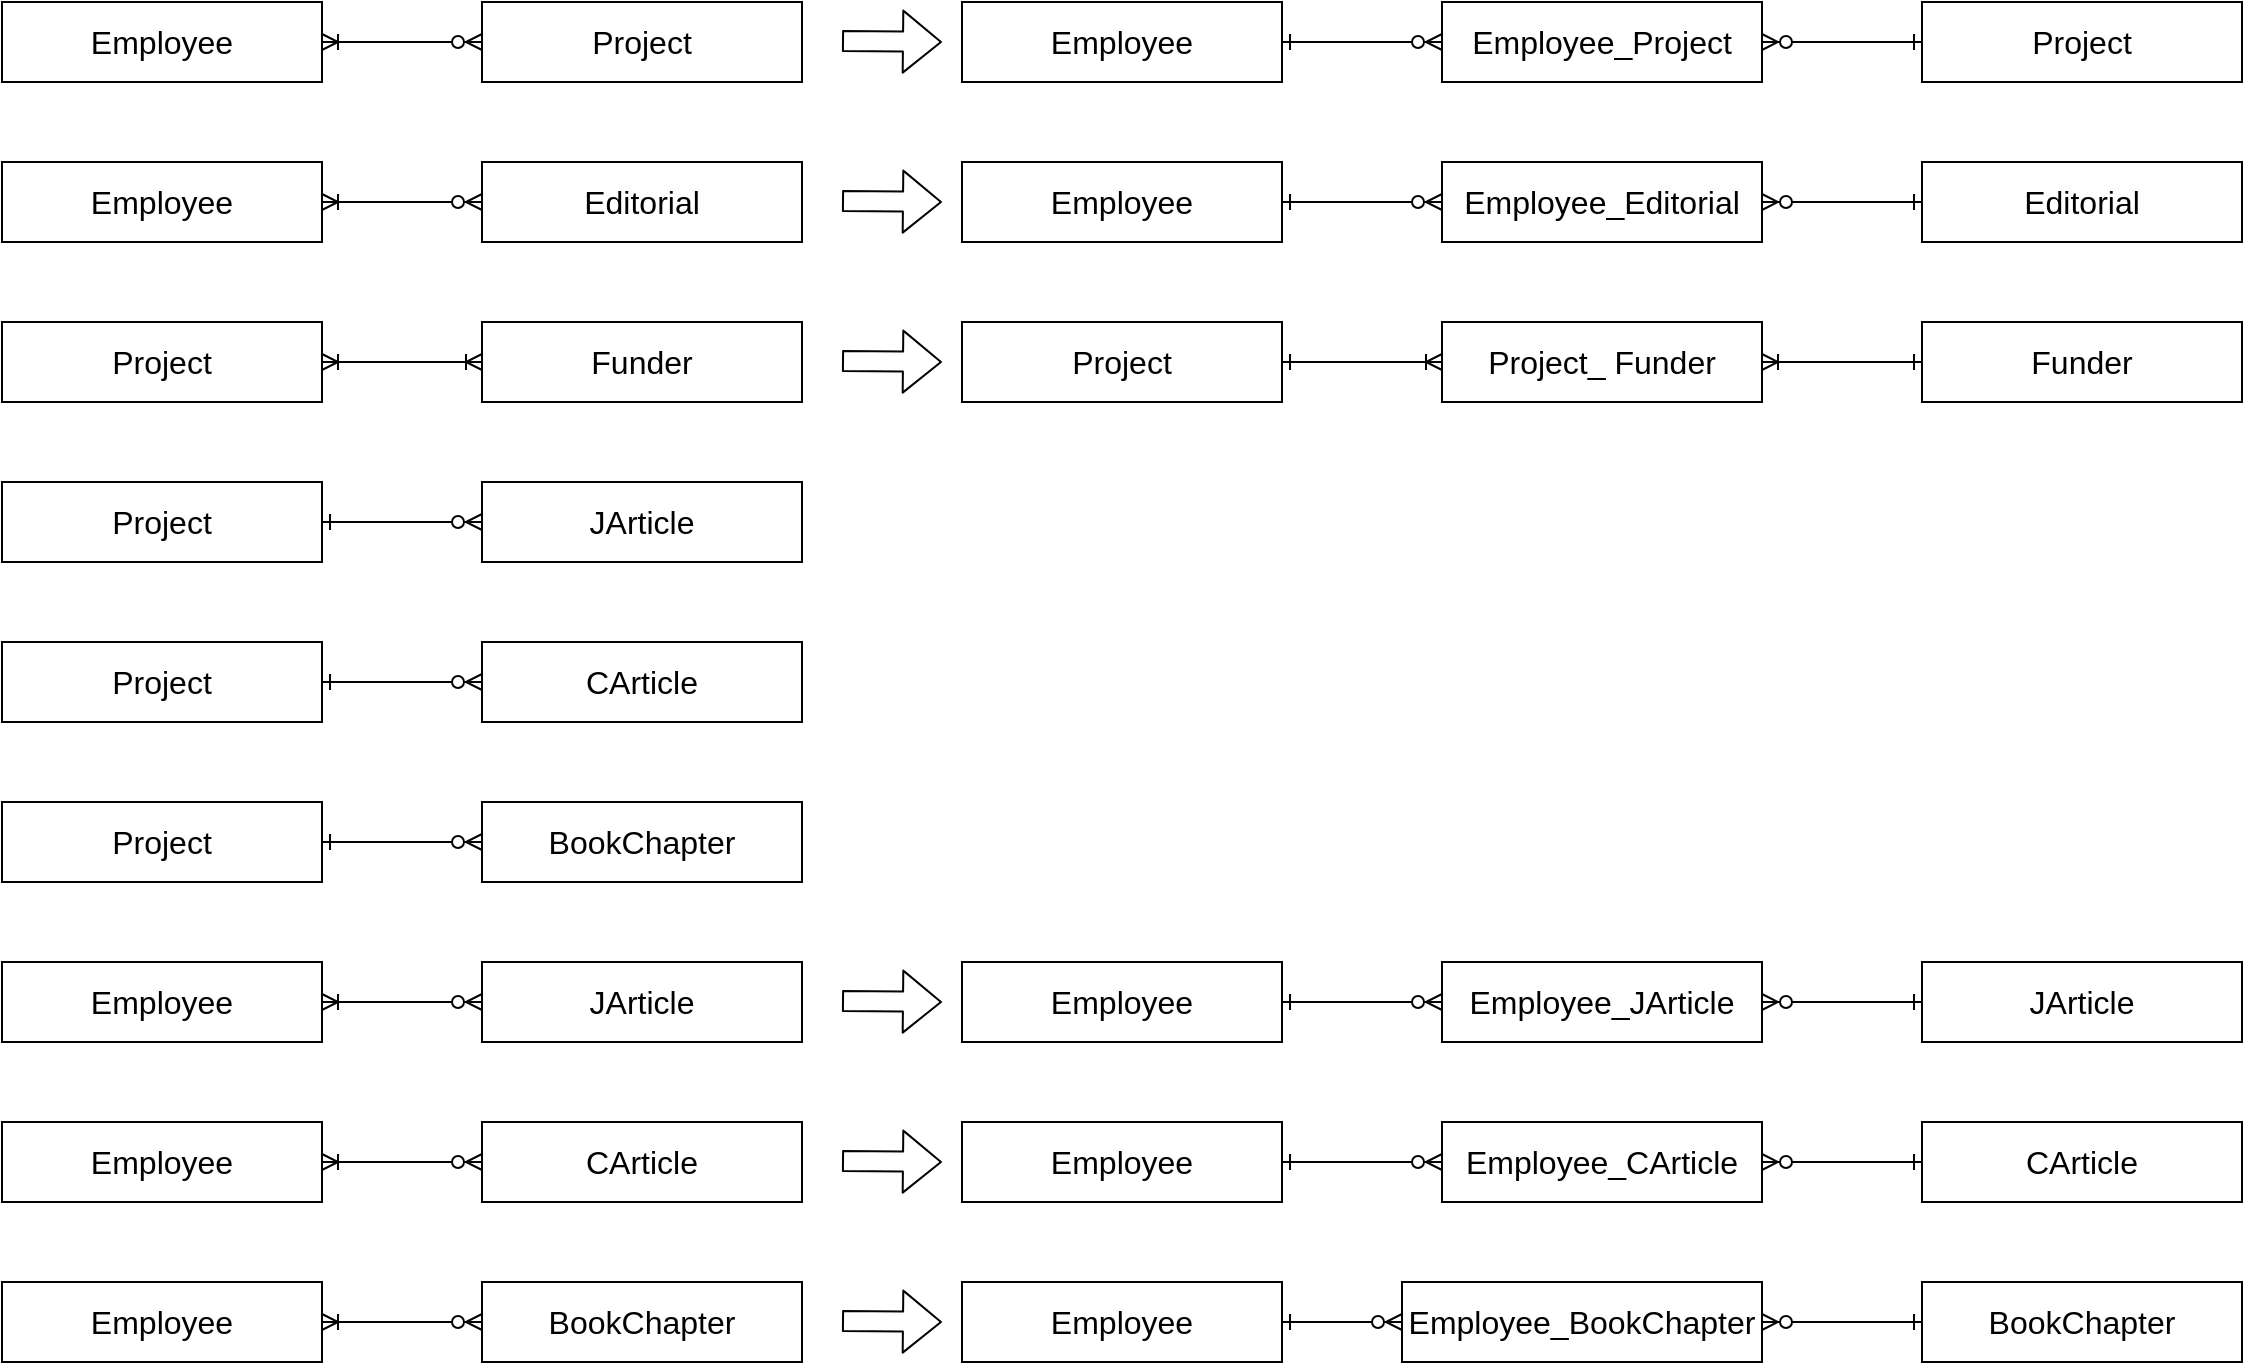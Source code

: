 <mxfile version="13.7.9" type="device"><diagram id="kJHk-bpJ2JpgUcYsiR1R" name="Page-1"><mxGraphModel dx="756" dy="791" grid="1" gridSize="10" guides="1" tooltips="1" connect="1" arrows="1" fold="1" page="1" pageScale="1" pageWidth="1169" pageHeight="827" math="0" shadow="0"><root><mxCell id="0"/><mxCell id="1" parent="0"/><mxCell id="SOqEtjK4ZoDlel_HnHGS-4" value="" style="edgeStyle=orthogonalEdgeStyle;rounded=0;orthogonalLoop=1;jettySize=auto;html=1;startArrow=ERoneToMany;startFill=0;endArrow=ERzeroToMany;endFill=1;strokeWidth=1;" edge="1" parent="1" source="SOqEtjK4ZoDlel_HnHGS-2" target="SOqEtjK4ZoDlel_HnHGS-3"><mxGeometry relative="1" as="geometry"/></mxCell><mxCell id="SOqEtjK4ZoDlel_HnHGS-2" value="&lt;font style=&quot;font-size: 16px&quot;&gt;Employee&lt;/font&gt;" style="rounded=0;whiteSpace=wrap;html=1;" vertex="1" parent="1"><mxGeometry x="40" y="40" width="160" height="40" as="geometry"/></mxCell><mxCell id="SOqEtjK4ZoDlel_HnHGS-3" value="&lt;font style=&quot;font-size: 16px&quot;&gt;Project&lt;/font&gt;" style="rounded=0;whiteSpace=wrap;html=1;" vertex="1" parent="1"><mxGeometry x="280" y="40" width="160" height="40" as="geometry"/></mxCell><mxCell id="SOqEtjK4ZoDlel_HnHGS-12" style="edgeStyle=orthogonalEdgeStyle;rounded=0;orthogonalLoop=1;jettySize=auto;html=1;exitX=1;exitY=0.5;exitDx=0;exitDy=0;startArrow=ERone;startFill=0;endArrow=ERzeroToMany;endFill=1;strokeWidth=1;" edge="1" parent="1" source="SOqEtjK4ZoDlel_HnHGS-5" target="SOqEtjK4ZoDlel_HnHGS-6"><mxGeometry relative="1" as="geometry"/></mxCell><mxCell id="SOqEtjK4ZoDlel_HnHGS-5" value="&lt;font style=&quot;font-size: 16px&quot;&gt;Employee&lt;/font&gt;" style="rounded=0;whiteSpace=wrap;html=1;" vertex="1" parent="1"><mxGeometry x="520" y="40" width="160" height="40" as="geometry"/></mxCell><mxCell id="SOqEtjK4ZoDlel_HnHGS-6" value="&lt;font style=&quot;font-size: 16px&quot;&gt;Employee_Project&lt;/font&gt;" style="rounded=0;whiteSpace=wrap;html=1;" vertex="1" parent="1"><mxGeometry x="760" y="40" width="160" height="40" as="geometry"/></mxCell><mxCell id="SOqEtjK4ZoDlel_HnHGS-14" style="edgeStyle=orthogonalEdgeStyle;rounded=0;orthogonalLoop=1;jettySize=auto;html=1;entryX=1;entryY=0.5;entryDx=0;entryDy=0;startArrow=ERone;startFill=0;endArrow=ERzeroToMany;endFill=1;strokeWidth=1;" edge="1" parent="1" source="SOqEtjK4ZoDlel_HnHGS-10" target="SOqEtjK4ZoDlel_HnHGS-6"><mxGeometry relative="1" as="geometry"/></mxCell><mxCell id="SOqEtjK4ZoDlel_HnHGS-10" value="&lt;font style=&quot;font-size: 16px&quot;&gt;Project&lt;/font&gt;" style="rounded=0;whiteSpace=wrap;html=1;" vertex="1" parent="1"><mxGeometry x="1000" y="40" width="160" height="40" as="geometry"/></mxCell><mxCell id="SOqEtjK4ZoDlel_HnHGS-15" value="" style="edgeStyle=orthogonalEdgeStyle;rounded=0;orthogonalLoop=1;jettySize=auto;html=1;startArrow=ERoneToMany;startFill=0;endArrow=ERzeroToMany;endFill=1;strokeWidth=1;" edge="1" parent="1" source="SOqEtjK4ZoDlel_HnHGS-16" target="SOqEtjK4ZoDlel_HnHGS-17"><mxGeometry relative="1" as="geometry"/></mxCell><mxCell id="SOqEtjK4ZoDlel_HnHGS-16" value="&lt;font style=&quot;font-size: 16px&quot;&gt;Employee&lt;/font&gt;" style="rounded=0;whiteSpace=wrap;html=1;" vertex="1" parent="1"><mxGeometry x="40" y="520" width="160" height="40" as="geometry"/></mxCell><mxCell id="SOqEtjK4ZoDlel_HnHGS-17" value="&lt;span style=&quot;font-size: 16px&quot;&gt;JArticle&lt;/span&gt;" style="rounded=0;whiteSpace=wrap;html=1;" vertex="1" parent="1"><mxGeometry x="280" y="520" width="160" height="40" as="geometry"/></mxCell><mxCell id="SOqEtjK4ZoDlel_HnHGS-18" style="edgeStyle=orthogonalEdgeStyle;rounded=0;orthogonalLoop=1;jettySize=auto;html=1;exitX=1;exitY=0.5;exitDx=0;exitDy=0;startArrow=ERone;startFill=0;endArrow=ERzeroToMany;endFill=1;strokeWidth=1;" edge="1" parent="1" source="SOqEtjK4ZoDlel_HnHGS-19" target="SOqEtjK4ZoDlel_HnHGS-20"><mxGeometry relative="1" as="geometry"/></mxCell><mxCell id="SOqEtjK4ZoDlel_HnHGS-19" value="&lt;span style=&quot;font-size: 16px&quot;&gt;Employee&lt;/span&gt;" style="rounded=0;whiteSpace=wrap;html=1;" vertex="1" parent="1"><mxGeometry x="520" y="520" width="160" height="40" as="geometry"/></mxCell><mxCell id="SOqEtjK4ZoDlel_HnHGS-20" value="&lt;font style=&quot;font-size: 16px&quot;&gt;Employee_JArticle&lt;/font&gt;" style="rounded=0;whiteSpace=wrap;html=1;" vertex="1" parent="1"><mxGeometry x="760" y="520" width="160" height="40" as="geometry"/></mxCell><mxCell id="SOqEtjK4ZoDlel_HnHGS-21" style="edgeStyle=orthogonalEdgeStyle;rounded=0;orthogonalLoop=1;jettySize=auto;html=1;entryX=1;entryY=0.5;entryDx=0;entryDy=0;startArrow=ERone;startFill=0;endArrow=ERzeroToMany;endFill=1;strokeWidth=1;" edge="1" parent="1" source="SOqEtjK4ZoDlel_HnHGS-22" target="SOqEtjK4ZoDlel_HnHGS-20"><mxGeometry relative="1" as="geometry"/></mxCell><mxCell id="SOqEtjK4ZoDlel_HnHGS-22" value="&lt;font style=&quot;font-size: 16px&quot;&gt;JArticle&lt;/font&gt;" style="rounded=0;whiteSpace=wrap;html=1;" vertex="1" parent="1"><mxGeometry x="1000" y="520" width="160" height="40" as="geometry"/></mxCell><mxCell id="SOqEtjK4ZoDlel_HnHGS-23" value="" style="edgeStyle=orthogonalEdgeStyle;rounded=0;orthogonalLoop=1;jettySize=auto;html=1;startArrow=ERoneToMany;startFill=0;endArrow=ERzeroToMany;endFill=1;strokeWidth=1;" edge="1" parent="1" source="SOqEtjK4ZoDlel_HnHGS-24" target="SOqEtjK4ZoDlel_HnHGS-25"><mxGeometry relative="1" as="geometry"/></mxCell><mxCell id="SOqEtjK4ZoDlel_HnHGS-24" value="&lt;span style=&quot;font-size: 16px&quot;&gt;Employee&lt;/span&gt;" style="rounded=0;whiteSpace=wrap;html=1;" vertex="1" parent="1"><mxGeometry x="40" y="600" width="160" height="40" as="geometry"/></mxCell><mxCell id="SOqEtjK4ZoDlel_HnHGS-25" value="&lt;span style=&quot;font-size: 16px&quot;&gt;CArticle&lt;/span&gt;" style="rounded=0;whiteSpace=wrap;html=1;" vertex="1" parent="1"><mxGeometry x="280" y="600" width="160" height="40" as="geometry"/></mxCell><mxCell id="SOqEtjK4ZoDlel_HnHGS-26" style="edgeStyle=orthogonalEdgeStyle;rounded=0;orthogonalLoop=1;jettySize=auto;html=1;exitX=1;exitY=0.5;exitDx=0;exitDy=0;startArrow=ERone;startFill=0;endArrow=ERzeroToMany;endFill=1;strokeWidth=1;" edge="1" parent="1" source="SOqEtjK4ZoDlel_HnHGS-27" target="SOqEtjK4ZoDlel_HnHGS-28"><mxGeometry relative="1" as="geometry"/></mxCell><mxCell id="SOqEtjK4ZoDlel_HnHGS-27" value="&lt;span style=&quot;font-size: 16px&quot;&gt;Employee&lt;/span&gt;" style="rounded=0;whiteSpace=wrap;html=1;" vertex="1" parent="1"><mxGeometry x="520" y="600" width="160" height="40" as="geometry"/></mxCell><mxCell id="SOqEtjK4ZoDlel_HnHGS-28" value="&lt;font style=&quot;font-size: 16px&quot;&gt;Employee_&lt;/font&gt;&lt;span style=&quot;font-size: 16px&quot;&gt;CArticle&lt;/span&gt;" style="rounded=0;whiteSpace=wrap;html=1;" vertex="1" parent="1"><mxGeometry x="760" y="600" width="160" height="40" as="geometry"/></mxCell><mxCell id="SOqEtjK4ZoDlel_HnHGS-29" style="edgeStyle=orthogonalEdgeStyle;rounded=0;orthogonalLoop=1;jettySize=auto;html=1;entryX=1;entryY=0.5;entryDx=0;entryDy=0;startArrow=ERone;startFill=0;endArrow=ERzeroToMany;endFill=1;strokeWidth=1;" edge="1" parent="1" source="SOqEtjK4ZoDlel_HnHGS-30" target="SOqEtjK4ZoDlel_HnHGS-28"><mxGeometry relative="1" as="geometry"/></mxCell><mxCell id="SOqEtjK4ZoDlel_HnHGS-30" value="&lt;span style=&quot;font-size: 16px&quot;&gt;CArticle&lt;/span&gt;" style="rounded=0;whiteSpace=wrap;html=1;" vertex="1" parent="1"><mxGeometry x="1000" y="600" width="160" height="40" as="geometry"/></mxCell><mxCell id="SOqEtjK4ZoDlel_HnHGS-31" value="" style="edgeStyle=orthogonalEdgeStyle;rounded=0;orthogonalLoop=1;jettySize=auto;html=1;startArrow=ERoneToMany;startFill=0;endArrow=ERzeroToMany;endFill=1;strokeWidth=1;" edge="1" parent="1" source="SOqEtjK4ZoDlel_HnHGS-32" target="SOqEtjK4ZoDlel_HnHGS-33"><mxGeometry relative="1" as="geometry"/></mxCell><mxCell id="SOqEtjK4ZoDlel_HnHGS-32" value="&lt;span style=&quot;font-size: 16px&quot;&gt;Employee&lt;/span&gt;" style="rounded=0;whiteSpace=wrap;html=1;" vertex="1" parent="1"><mxGeometry x="40" y="680" width="160" height="40" as="geometry"/></mxCell><mxCell id="SOqEtjK4ZoDlel_HnHGS-33" value="&lt;span style=&quot;font-size: 16px&quot;&gt;BookChapter&lt;/span&gt;" style="rounded=0;whiteSpace=wrap;html=1;" vertex="1" parent="1"><mxGeometry x="280" y="680" width="160" height="40" as="geometry"/></mxCell><mxCell id="SOqEtjK4ZoDlel_HnHGS-34" style="edgeStyle=orthogonalEdgeStyle;rounded=0;orthogonalLoop=1;jettySize=auto;html=1;exitX=1;exitY=0.5;exitDx=0;exitDy=0;startArrow=ERone;startFill=0;endArrow=ERzeroToMany;endFill=1;strokeWidth=1;" edge="1" parent="1" source="SOqEtjK4ZoDlel_HnHGS-35" target="SOqEtjK4ZoDlel_HnHGS-36"><mxGeometry relative="1" as="geometry"/></mxCell><mxCell id="SOqEtjK4ZoDlel_HnHGS-35" value="&lt;span style=&quot;font-size: 16px&quot;&gt;Employee&lt;/span&gt;" style="rounded=0;whiteSpace=wrap;html=1;" vertex="1" parent="1"><mxGeometry x="520" y="680" width="160" height="40" as="geometry"/></mxCell><mxCell id="SOqEtjK4ZoDlel_HnHGS-36" value="&lt;font style=&quot;font-size: 16px&quot;&gt;Employee_&lt;/font&gt;&lt;span style=&quot;font-size: 16px&quot;&gt;BookChapter&lt;/span&gt;" style="rounded=0;whiteSpace=wrap;html=1;" vertex="1" parent="1"><mxGeometry x="740" y="680" width="180" height="40" as="geometry"/></mxCell><mxCell id="SOqEtjK4ZoDlel_HnHGS-37" style="edgeStyle=orthogonalEdgeStyle;rounded=0;orthogonalLoop=1;jettySize=auto;html=1;entryX=1;entryY=0.5;entryDx=0;entryDy=0;startArrow=ERone;startFill=0;endArrow=ERzeroToMany;endFill=1;strokeWidth=1;" edge="1" parent="1" source="SOqEtjK4ZoDlel_HnHGS-38" target="SOqEtjK4ZoDlel_HnHGS-36"><mxGeometry relative="1" as="geometry"/></mxCell><mxCell id="SOqEtjK4ZoDlel_HnHGS-38" value="&lt;span style=&quot;font-size: 16px&quot;&gt;BookChapter&lt;/span&gt;" style="rounded=0;whiteSpace=wrap;html=1;" vertex="1" parent="1"><mxGeometry x="1000" y="680" width="160" height="40" as="geometry"/></mxCell><mxCell id="SOqEtjK4ZoDlel_HnHGS-39" value="" style="shape=flexArrow;endArrow=classic;html=1;strokeWidth=1;" edge="1" parent="1"><mxGeometry width="50" height="50" relative="1" as="geometry"><mxPoint x="460" y="59.5" as="sourcePoint"/><mxPoint x="510" y="60" as="targetPoint"/></mxGeometry></mxCell><mxCell id="SOqEtjK4ZoDlel_HnHGS-40" value="" style="shape=flexArrow;endArrow=classic;html=1;strokeWidth=1;" edge="1" parent="1"><mxGeometry width="50" height="50" relative="1" as="geometry"><mxPoint x="460" y="539.5" as="sourcePoint"/><mxPoint x="510" y="540" as="targetPoint"/></mxGeometry></mxCell><mxCell id="SOqEtjK4ZoDlel_HnHGS-41" value="" style="edgeStyle=orthogonalEdgeStyle;rounded=0;orthogonalLoop=1;jettySize=auto;html=1;startArrow=ERoneToMany;startFill=0;endArrow=ERoneToMany;endFill=0;strokeWidth=1;" edge="1" parent="1" source="SOqEtjK4ZoDlel_HnHGS-42" target="SOqEtjK4ZoDlel_HnHGS-43"><mxGeometry relative="1" as="geometry"/></mxCell><mxCell id="SOqEtjK4ZoDlel_HnHGS-42" value="&lt;font style=&quot;font-size: 16px&quot;&gt;Project&lt;/font&gt;" style="rounded=0;whiteSpace=wrap;html=1;" vertex="1" parent="1"><mxGeometry x="40" y="200" width="160" height="40" as="geometry"/></mxCell><mxCell id="SOqEtjK4ZoDlel_HnHGS-43" value="&lt;span style=&quot;font-size: 16px&quot;&gt;Funder&lt;/span&gt;" style="rounded=0;whiteSpace=wrap;html=1;" vertex="1" parent="1"><mxGeometry x="280" y="200" width="160" height="40" as="geometry"/></mxCell><mxCell id="SOqEtjK4ZoDlel_HnHGS-44" style="edgeStyle=orthogonalEdgeStyle;rounded=0;orthogonalLoop=1;jettySize=auto;html=1;exitX=1;exitY=0.5;exitDx=0;exitDy=0;startArrow=ERone;startFill=0;endArrow=ERoneToMany;endFill=0;strokeWidth=1;" edge="1" parent="1" source="SOqEtjK4ZoDlel_HnHGS-45" target="SOqEtjK4ZoDlel_HnHGS-46"><mxGeometry relative="1" as="geometry"/></mxCell><mxCell id="SOqEtjK4ZoDlel_HnHGS-45" value="&lt;font style=&quot;font-size: 16px&quot;&gt;Project&lt;/font&gt;" style="rounded=0;whiteSpace=wrap;html=1;" vertex="1" parent="1"><mxGeometry x="520" y="200" width="160" height="40" as="geometry"/></mxCell><mxCell id="SOqEtjK4ZoDlel_HnHGS-46" value="&lt;font style=&quot;font-size: 16px&quot;&gt;Project_&lt;/font&gt;&lt;span style=&quot;font-size: 16px&quot;&gt;&amp;nbsp;Funder&lt;/span&gt;" style="rounded=0;whiteSpace=wrap;html=1;" vertex="1" parent="1"><mxGeometry x="760" y="200" width="160" height="40" as="geometry"/></mxCell><mxCell id="SOqEtjK4ZoDlel_HnHGS-47" style="edgeStyle=orthogonalEdgeStyle;rounded=0;orthogonalLoop=1;jettySize=auto;html=1;entryX=1;entryY=0.5;entryDx=0;entryDy=0;startArrow=ERone;startFill=0;endArrow=ERoneToMany;endFill=0;strokeWidth=1;" edge="1" parent="1" source="SOqEtjK4ZoDlel_HnHGS-48" target="SOqEtjK4ZoDlel_HnHGS-46"><mxGeometry relative="1" as="geometry"/></mxCell><mxCell id="SOqEtjK4ZoDlel_HnHGS-48" value="&lt;span style=&quot;font-size: 16px&quot;&gt;Funder&lt;/span&gt;" style="rounded=0;whiteSpace=wrap;html=1;" vertex="1" parent="1"><mxGeometry x="1000" y="200" width="160" height="40" as="geometry"/></mxCell><mxCell id="SOqEtjK4ZoDlel_HnHGS-49" value="" style="shape=flexArrow;endArrow=classic;html=1;strokeWidth=1;" edge="1" parent="1"><mxGeometry width="50" height="50" relative="1" as="geometry"><mxPoint x="460" y="219.5" as="sourcePoint"/><mxPoint x="510" y="220" as="targetPoint"/></mxGeometry></mxCell><mxCell id="SOqEtjK4ZoDlel_HnHGS-50" value="" style="shape=flexArrow;endArrow=classic;html=1;strokeWidth=1;" edge="1" parent="1"><mxGeometry width="50" height="50" relative="1" as="geometry"><mxPoint x="460" y="619.5" as="sourcePoint"/><mxPoint x="510" y="620" as="targetPoint"/></mxGeometry></mxCell><mxCell id="SOqEtjK4ZoDlel_HnHGS-51" value="" style="shape=flexArrow;endArrow=classic;html=1;strokeWidth=1;" edge="1" parent="1"><mxGeometry width="50" height="50" relative="1" as="geometry"><mxPoint x="460" y="699.5" as="sourcePoint"/><mxPoint x="510" y="700" as="targetPoint"/></mxGeometry></mxCell><mxCell id="SOqEtjK4ZoDlel_HnHGS-52" value="" style="edgeStyle=orthogonalEdgeStyle;rounded=0;orthogonalLoop=1;jettySize=auto;html=1;startArrow=ERone;startFill=0;endArrow=ERzeroToMany;endFill=1;strokeWidth=1;" edge="1" parent="1" source="SOqEtjK4ZoDlel_HnHGS-53" target="SOqEtjK4ZoDlel_HnHGS-54"><mxGeometry relative="1" as="geometry"/></mxCell><mxCell id="SOqEtjK4ZoDlel_HnHGS-53" value="&lt;font style=&quot;font-size: 16px&quot;&gt;Project&lt;/font&gt;" style="rounded=0;whiteSpace=wrap;html=1;" vertex="1" parent="1"><mxGeometry x="40" y="280" width="160" height="40" as="geometry"/></mxCell><mxCell id="SOqEtjK4ZoDlel_HnHGS-54" value="&lt;span style=&quot;font-size: 16px&quot;&gt;JArticle&lt;/span&gt;" style="rounded=0;whiteSpace=wrap;html=1;" vertex="1" parent="1"><mxGeometry x="280" y="280" width="160" height="40" as="geometry"/></mxCell><mxCell id="SOqEtjK4ZoDlel_HnHGS-55" value="" style="edgeStyle=orthogonalEdgeStyle;rounded=0;orthogonalLoop=1;jettySize=auto;html=1;startArrow=ERone;startFill=0;endArrow=ERzeroToMany;endFill=1;strokeWidth=1;" edge="1" parent="1" source="SOqEtjK4ZoDlel_HnHGS-56" target="SOqEtjK4ZoDlel_HnHGS-57"><mxGeometry relative="1" as="geometry"/></mxCell><mxCell id="SOqEtjK4ZoDlel_HnHGS-56" value="&lt;font style=&quot;font-size: 16px&quot;&gt;Project&lt;/font&gt;" style="rounded=0;whiteSpace=wrap;html=1;" vertex="1" parent="1"><mxGeometry x="40" y="360" width="160" height="40" as="geometry"/></mxCell><mxCell id="SOqEtjK4ZoDlel_HnHGS-57" value="&lt;span style=&quot;font-size: 16px&quot;&gt;CArticle&lt;/span&gt;" style="rounded=0;whiteSpace=wrap;html=1;" vertex="1" parent="1"><mxGeometry x="280" y="360" width="160" height="40" as="geometry"/></mxCell><mxCell id="SOqEtjK4ZoDlel_HnHGS-58" value="" style="edgeStyle=orthogonalEdgeStyle;rounded=0;orthogonalLoop=1;jettySize=auto;html=1;startArrow=ERone;startFill=0;endArrow=ERzeroToMany;endFill=1;strokeWidth=1;" edge="1" parent="1" source="SOqEtjK4ZoDlel_HnHGS-59" target="SOqEtjK4ZoDlel_HnHGS-60"><mxGeometry relative="1" as="geometry"/></mxCell><mxCell id="SOqEtjK4ZoDlel_HnHGS-59" value="&lt;font style=&quot;font-size: 16px&quot;&gt;Project&lt;/font&gt;" style="rounded=0;whiteSpace=wrap;html=1;" vertex="1" parent="1"><mxGeometry x="40" y="440" width="160" height="40" as="geometry"/></mxCell><mxCell id="SOqEtjK4ZoDlel_HnHGS-60" value="&lt;span style=&quot;font-size: 16px&quot;&gt;BookChapter&lt;/span&gt;" style="rounded=0;whiteSpace=wrap;html=1;" vertex="1" parent="1"><mxGeometry x="280" y="440" width="160" height="40" as="geometry"/></mxCell><mxCell id="SOqEtjK4ZoDlel_HnHGS-61" value="" style="edgeStyle=orthogonalEdgeStyle;rounded=0;orthogonalLoop=1;jettySize=auto;html=1;startArrow=ERoneToMany;startFill=0;endArrow=ERzeroToMany;endFill=1;strokeWidth=1;" edge="1" parent="1" source="SOqEtjK4ZoDlel_HnHGS-62" target="SOqEtjK4ZoDlel_HnHGS-63"><mxGeometry relative="1" as="geometry"/></mxCell><mxCell id="SOqEtjK4ZoDlel_HnHGS-62" value="&lt;font style=&quot;font-size: 16px&quot;&gt;Employee&lt;/font&gt;" style="rounded=0;whiteSpace=wrap;html=1;" vertex="1" parent="1"><mxGeometry x="40" y="120" width="160" height="40" as="geometry"/></mxCell><mxCell id="SOqEtjK4ZoDlel_HnHGS-63" value="&lt;font style=&quot;font-size: 16px&quot;&gt;Editorial&lt;/font&gt;" style="rounded=0;whiteSpace=wrap;html=1;" vertex="1" parent="1"><mxGeometry x="280" y="120" width="160" height="40" as="geometry"/></mxCell><mxCell id="SOqEtjK4ZoDlel_HnHGS-64" style="edgeStyle=orthogonalEdgeStyle;rounded=0;orthogonalLoop=1;jettySize=auto;html=1;exitX=1;exitY=0.5;exitDx=0;exitDy=0;startArrow=ERone;startFill=0;endArrow=ERzeroToMany;endFill=1;strokeWidth=1;" edge="1" parent="1" source="SOqEtjK4ZoDlel_HnHGS-65" target="SOqEtjK4ZoDlel_HnHGS-66"><mxGeometry relative="1" as="geometry"/></mxCell><mxCell id="SOqEtjK4ZoDlel_HnHGS-65" value="&lt;font style=&quot;font-size: 16px&quot;&gt;Employee&lt;/font&gt;" style="rounded=0;whiteSpace=wrap;html=1;" vertex="1" parent="1"><mxGeometry x="520" y="120" width="160" height="40" as="geometry"/></mxCell><mxCell id="SOqEtjK4ZoDlel_HnHGS-66" value="&lt;font style=&quot;font-size: 16px&quot;&gt;Employee_Editorial&lt;/font&gt;" style="rounded=0;whiteSpace=wrap;html=1;" vertex="1" parent="1"><mxGeometry x="760" y="120" width="160" height="40" as="geometry"/></mxCell><mxCell id="SOqEtjK4ZoDlel_HnHGS-67" style="edgeStyle=orthogonalEdgeStyle;rounded=0;orthogonalLoop=1;jettySize=auto;html=1;entryX=1;entryY=0.5;entryDx=0;entryDy=0;startArrow=ERone;startFill=0;endArrow=ERzeroToMany;endFill=1;strokeWidth=1;" edge="1" parent="1" source="SOqEtjK4ZoDlel_HnHGS-68" target="SOqEtjK4ZoDlel_HnHGS-66"><mxGeometry relative="1" as="geometry"/></mxCell><mxCell id="SOqEtjK4ZoDlel_HnHGS-68" value="&lt;font style=&quot;font-size: 16px&quot;&gt;Editorial&lt;/font&gt;" style="rounded=0;whiteSpace=wrap;html=1;" vertex="1" parent="1"><mxGeometry x="1000" y="120" width="160" height="40" as="geometry"/></mxCell><mxCell id="SOqEtjK4ZoDlel_HnHGS-69" value="" style="shape=flexArrow;endArrow=classic;html=1;strokeWidth=1;" edge="1" parent="1"><mxGeometry width="50" height="50" relative="1" as="geometry"><mxPoint x="460" y="139.5" as="sourcePoint"/><mxPoint x="510" y="140" as="targetPoint"/></mxGeometry></mxCell></root></mxGraphModel></diagram></mxfile>